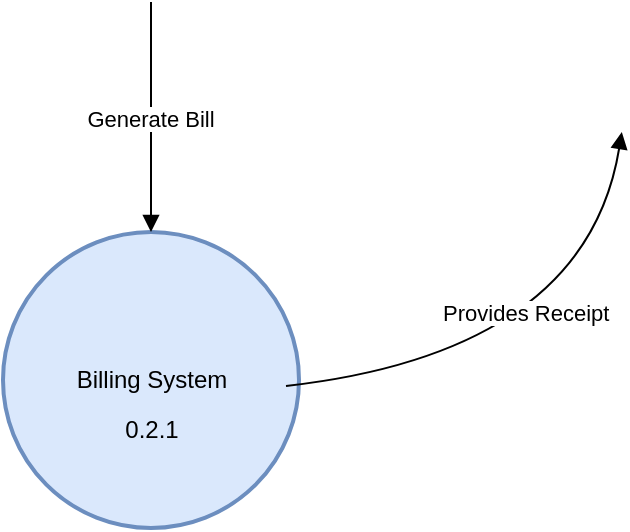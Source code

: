 <mxfile version="26.1.1">
  <diagram name="Page-1" id="UDMH-g8smObDi8ThDtx7">
    <mxGraphModel grid="1" page="1" gridSize="10" guides="1" tooltips="1" connect="1" arrows="1" fold="1" pageScale="1" pageWidth="1169" pageHeight="827" math="0" shadow="0">
      <root>
        <mxCell id="0" />
        <mxCell id="1" parent="0" />
        <mxCell id="0cjiIzsEqkZAGTMQnQsQ-1" value="Billing System" style="ellipse;aspect=fixed;strokeWidth=2;whiteSpace=wrap;fillColor=#dae8fc;strokeColor=#6c8ebf;" vertex="1" parent="1">
          <mxGeometry x="586.5" y="300" width="148" height="148" as="geometry" />
        </mxCell>
        <mxCell id="0cjiIzsEqkZAGTMQnQsQ-2" value="Provides Receipt" style="curved=1;startArrow=none;endArrow=block;exitX=0.388;exitY=0.05;rounded=0;exitDx=0;exitDy=0;exitPerimeter=0;" edge="1" parent="1">
          <mxGeometry x="-0.059" y="23" relative="1" as="geometry">
            <Array as="points">
              <mxPoint x="878" y="360" />
            </Array>
            <mxPoint x="728" y="377" as="sourcePoint" />
            <mxPoint x="895.92" y="250" as="targetPoint" />
            <mxPoint as="offset" />
          </mxGeometry>
        </mxCell>
        <mxCell id="0cjiIzsEqkZAGTMQnQsQ-4" value="Generate Bill" style="curved=1;startArrow=none;endArrow=block;rounded=0;entryX=0.5;entryY=0;entryDx=0;entryDy=0;exitX=0.5;exitY=1;exitDx=0;exitDy=0;" edge="1" parent="1" target="0cjiIzsEqkZAGTMQnQsQ-1">
          <mxGeometry x="0.01" relative="1" as="geometry">
            <Array as="points" />
            <mxPoint x="660.5" y="185" as="sourcePoint" />
            <mxPoint x="818" y="245" as="targetPoint" />
            <mxPoint as="offset" />
          </mxGeometry>
        </mxCell>
        <mxCell id="0cjiIzsEqkZAGTMQnQsQ-6" value="0.2.1" style="text;strokeColor=none;align=center;fillColor=none;html=1;verticalAlign=middle;whiteSpace=wrap;rounded=0;" vertex="1" parent="1">
          <mxGeometry x="630.5" y="384" width="60" height="30" as="geometry" />
        </mxCell>
      </root>
    </mxGraphModel>
  </diagram>
</mxfile>
